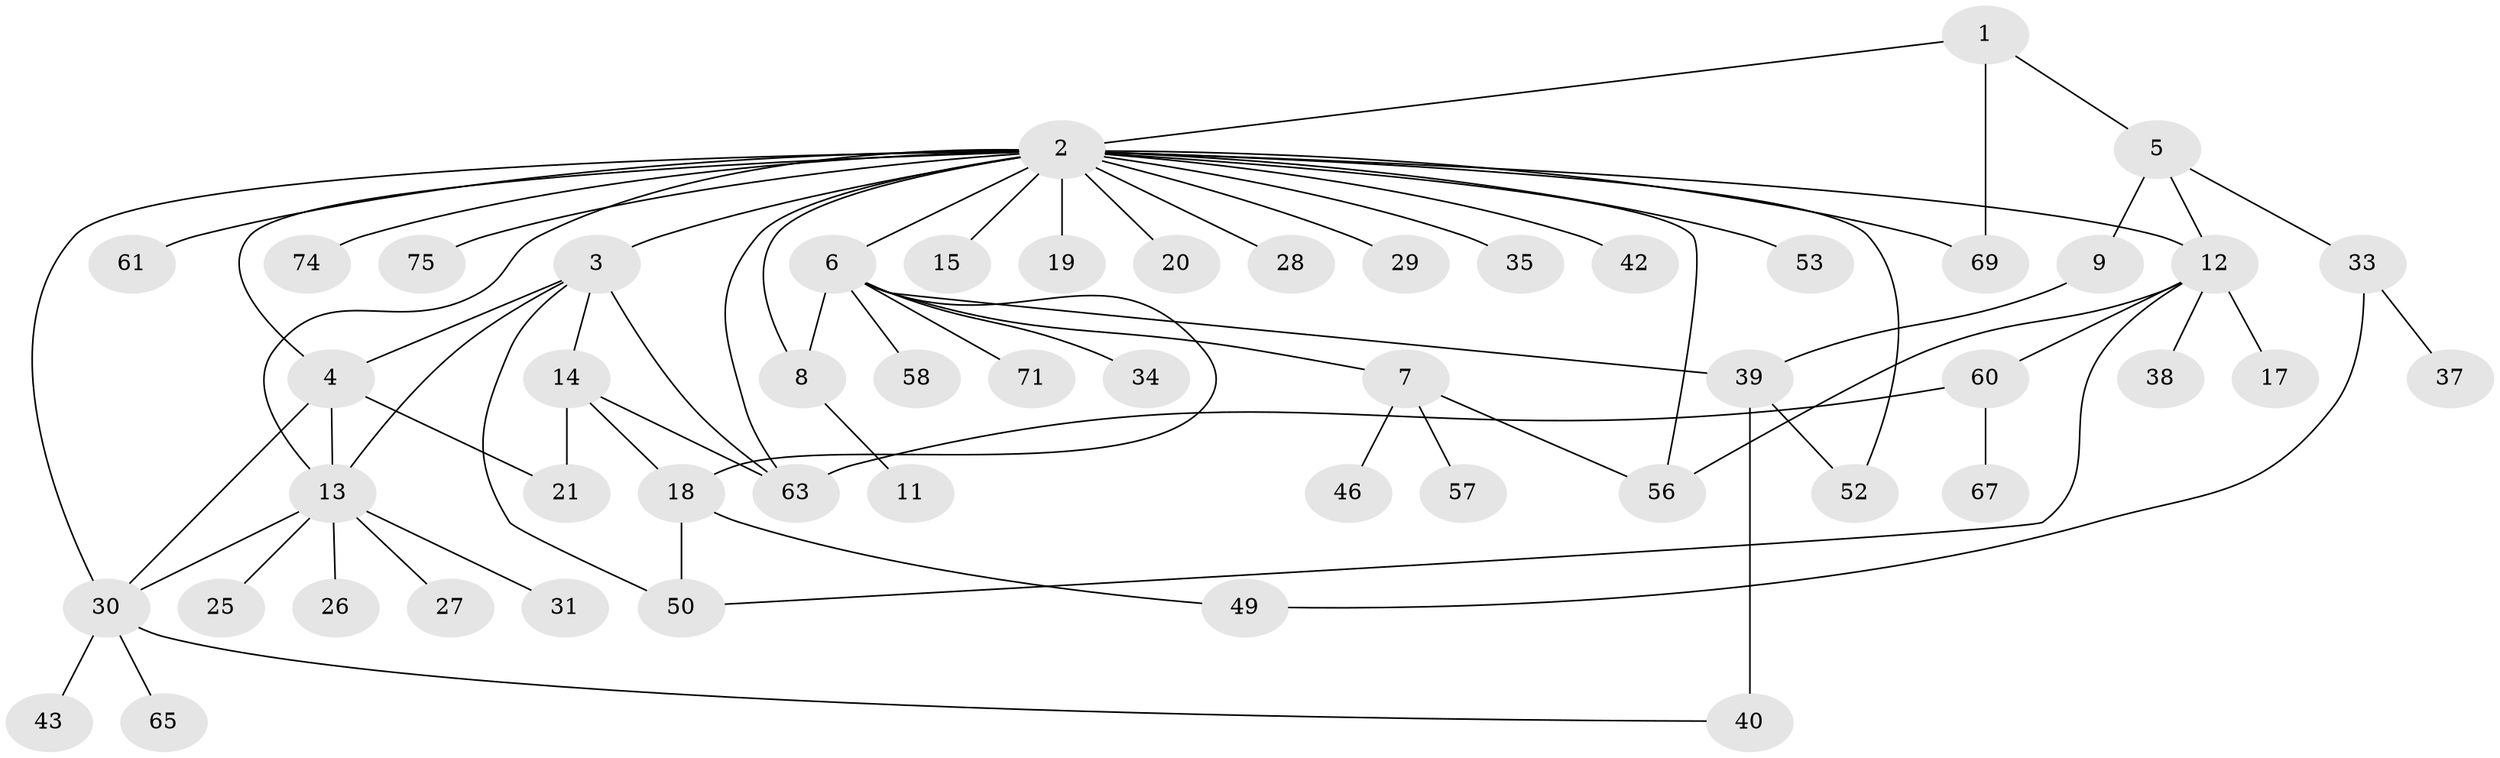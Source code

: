 // original degree distribution, {3: 0.13157894736842105, 16: 0.013157894736842105, 7: 0.013157894736842105, 5: 0.09210526315789473, 4: 0.05263157894736842, 8: 0.02631578947368421, 2: 0.2236842105263158, 11: 0.013157894736842105, 1: 0.4342105263157895}
// Generated by graph-tools (version 1.1) at 2025/41/03/06/25 10:41:46]
// undirected, 52 vertices, 72 edges
graph export_dot {
graph [start="1"]
  node [color=gray90,style=filled];
  1;
  2 [super="+10"];
  3 [super="+22"];
  4 [super="+64"];
  5 [super="+16"];
  6 [super="+72"];
  7 [super="+41"];
  8;
  9;
  11;
  12 [super="+66"];
  13 [super="+24"];
  14 [super="+51"];
  15;
  17;
  18 [super="+36"];
  19;
  20 [super="+32"];
  21 [super="+23"];
  25;
  26 [super="+59"];
  27 [super="+73"];
  28;
  29 [super="+45"];
  30 [super="+47"];
  31 [super="+76"];
  33 [super="+70"];
  34;
  35;
  37 [super="+44"];
  38;
  39 [super="+62"];
  40 [super="+48"];
  42;
  43;
  46 [super="+54"];
  49;
  50;
  52 [super="+55"];
  53;
  56;
  57;
  58;
  60 [super="+68"];
  61;
  63;
  65;
  67;
  69;
  71;
  74;
  75;
  1 -- 2;
  1 -- 5;
  1 -- 69;
  2 -- 3;
  2 -- 6;
  2 -- 8;
  2 -- 15;
  2 -- 20;
  2 -- 29;
  2 -- 42;
  2 -- 53;
  2 -- 56;
  2 -- 61;
  2 -- 74;
  2 -- 35;
  2 -- 4 [weight=2];
  2 -- 69;
  2 -- 75;
  2 -- 12 [weight=2];
  2 -- 13;
  2 -- 19;
  2 -- 28;
  2 -- 63;
  2 -- 30;
  2 -- 52;
  3 -- 4;
  3 -- 14;
  3 -- 50;
  3 -- 63;
  3 -- 13;
  4 -- 13;
  4 -- 21;
  4 -- 30;
  5 -- 9;
  5 -- 33;
  5 -- 12;
  6 -- 7;
  6 -- 18;
  6 -- 34;
  6 -- 58;
  6 -- 71;
  6 -- 8;
  6 -- 39;
  7 -- 46;
  7 -- 56;
  7 -- 57;
  8 -- 11;
  9 -- 39;
  12 -- 17;
  12 -- 38;
  12 -- 50;
  12 -- 56;
  12 -- 60;
  13 -- 26;
  13 -- 30;
  13 -- 25;
  13 -- 27;
  13 -- 31;
  14 -- 18;
  14 -- 21;
  14 -- 63;
  18 -- 49;
  18 -- 50;
  30 -- 43;
  30 -- 65;
  30 -- 40;
  33 -- 37;
  33 -- 49;
  39 -- 40 [weight=2];
  39 -- 52;
  60 -- 63;
  60 -- 67;
}
